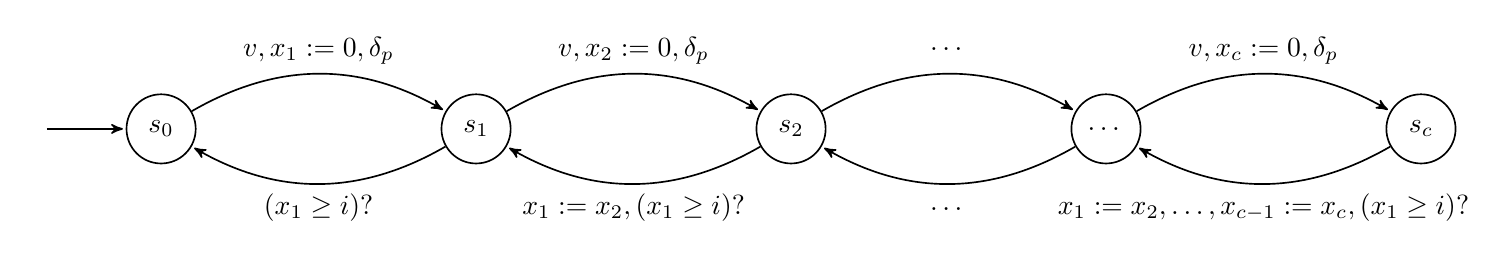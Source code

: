 \begin{tikzpicture}[->,>=stealth',shorten >=1pt,auto,node distance=4cm, semithick]
	\node(start) {};
	\node[state] (S0) [right=0cm and 1cm of start]{$s_0$};
	\node[state] (S1) [right of=S0] {$s_1$};
	\node[state] (S2) [right of=S1] {$s_2$};
	\node[state] (Sd) [right of=S2] {$\dots$};
	\node[state] (Sc) [right of=Sd] {$s_c$};

	\path (start) edge node {} (S0);
	\path (S0) edge [bend left] node {$v, x_1 := 0, \delta_p$} (S1);
	\path (S1) edge [bend left] node {$(x_1 \geq i)?$} (S0);
	\path (S1) edge [bend left] node {$v, x_2 := 0, \delta_p$} (S2);
	\path (S2) edge [bend left] node {$x_1 := x_2, (x_1 \geq i)?$} (S1);
	\path (S2) edge [bend left] node  [above=0.5em] {$\dots$} (Sd);
	\path (Sd) edge [bend left] node [below=0.5em] {$\dots$} (S2);
	\path (Sd) edge [bend left] node {$v, x_c := 0, \delta_p$} (Sc);
	\path (Sc) edge [bend left] node {$x_1 := x_2, \dots, x_{c-1} := x_c, (x_1 \geq i)?$} (Sd);
\end{tikzpicture}

